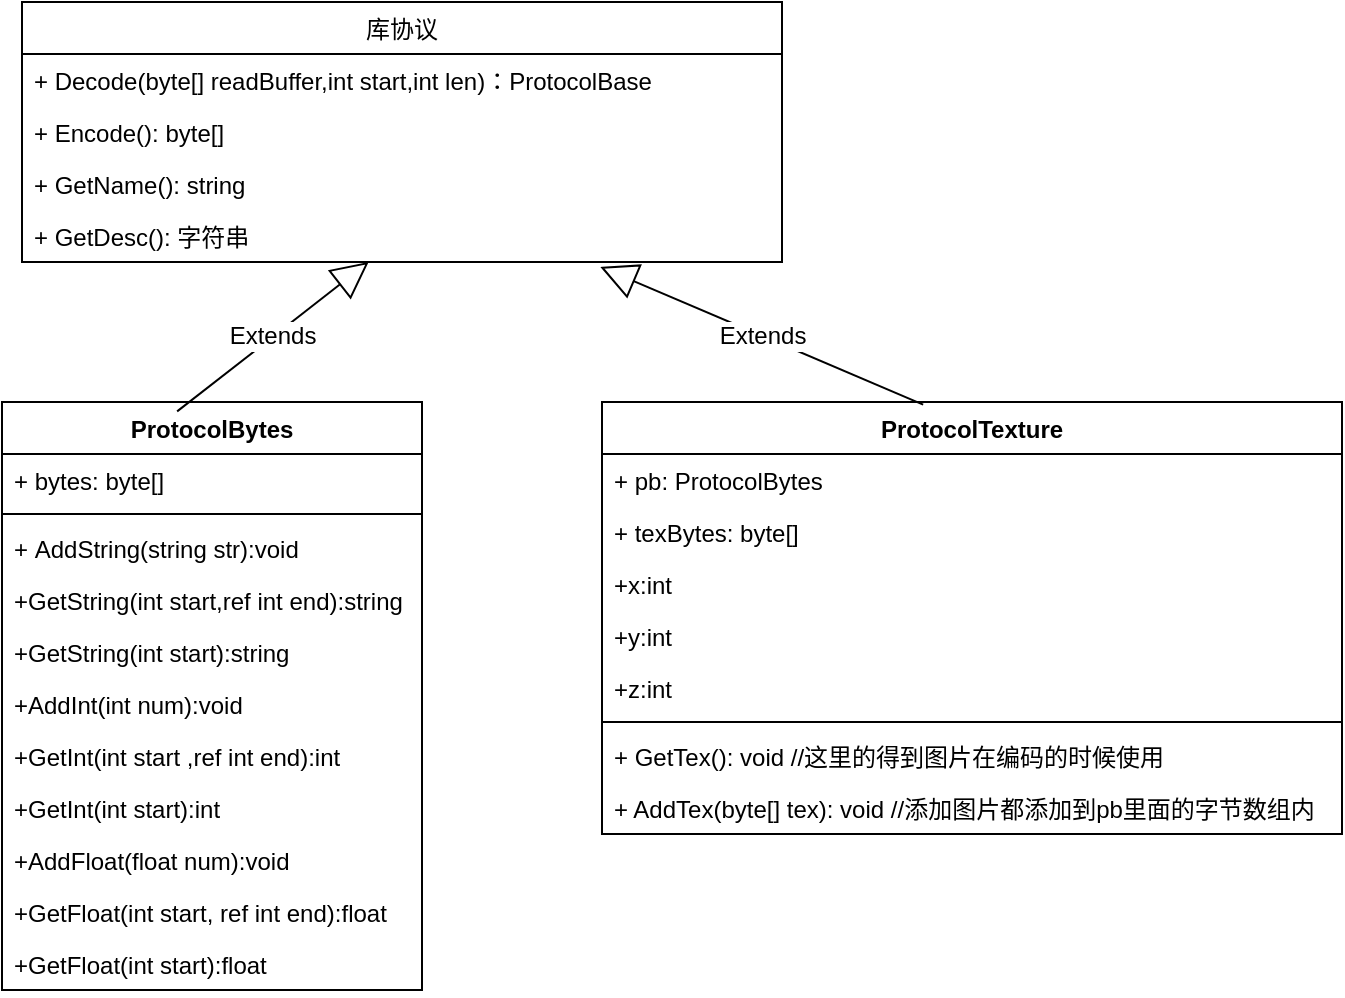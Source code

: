 <mxfile version="17.0.0" type="github">
  <diagram id="DBygFMPKqlgIvGjf5jtN" name="Page-1">
    <mxGraphModel dx="1109" dy="623" grid="1" gridSize="10" guides="1" tooltips="1" connect="1" arrows="1" fold="1" page="1" pageScale="1" pageWidth="827" pageHeight="1169" math="0" shadow="0">
      <root>
        <mxCell id="0" />
        <mxCell id="1" parent="0" />
        <object label="库协议" aa="" id="GdMeVJB9ZyJCCz1JmPij-1">
          <mxCell style="swimlane;fontStyle=0;childLayout=stackLayout;horizontal=1;startSize=26;fillColor=none;horizontalStack=0;resizeParent=1;resizeParentMax=0;resizeLast=0;collapsible=1;marginBottom=0;direction=east;" vertex="1" parent="1">
            <mxGeometry x="50" y="50" width="380" height="130" as="geometry">
              <mxRectangle x="90" y="40" width="100" height="26" as="alternateBounds" />
            </mxGeometry>
          </mxCell>
        </object>
        <mxCell id="GdMeVJB9ZyJCCz1JmPij-2" value="+ Decode(byte[] readBuffer,int start,int len)：ProtocolBase" style="text;strokeColor=none;fillColor=none;align=left;verticalAlign=top;spacingLeft=4;spacingRight=4;overflow=hidden;rotatable=0;points=[[0,0.5],[1,0.5]];portConstraint=eastwest;" vertex="1" parent="GdMeVJB9ZyJCCz1JmPij-1">
          <mxGeometry y="26" width="380" height="26" as="geometry" />
        </mxCell>
        <mxCell id="GdMeVJB9ZyJCCz1JmPij-3" value="+ Encode(): byte[]" style="text;strokeColor=none;fillColor=none;align=left;verticalAlign=top;spacingLeft=4;spacingRight=4;overflow=hidden;rotatable=0;points=[[0,0.5],[1,0.5]];portConstraint=eastwest;" vertex="1" parent="GdMeVJB9ZyJCCz1JmPij-1">
          <mxGeometry y="52" width="380" height="26" as="geometry" />
        </mxCell>
        <mxCell id="GdMeVJB9ZyJCCz1JmPij-4" value="+ GetName(): string" style="text;strokeColor=none;fillColor=none;align=left;verticalAlign=top;spacingLeft=4;spacingRight=4;overflow=hidden;rotatable=0;points=[[0,0.5],[1,0.5]];portConstraint=eastwest;" vertex="1" parent="GdMeVJB9ZyJCCz1JmPij-1">
          <mxGeometry y="78" width="380" height="26" as="geometry" />
        </mxCell>
        <mxCell id="GdMeVJB9ZyJCCz1JmPij-5" value="+ GetDesc(): 字符串" style="text;strokeColor=none;fillColor=none;align=left;verticalAlign=top;spacingLeft=4;spacingRight=4;overflow=hidden;rotatable=0;points=[[0,0.5],[1,0.5]];portConstraint=eastwest;" vertex="1" parent="GdMeVJB9ZyJCCz1JmPij-1">
          <mxGeometry y="104" width="380" height="26" as="geometry" />
        </mxCell>
        <mxCell id="GdMeVJB9ZyJCCz1JmPij-29" value="ProtocolBytes" style="swimlane;fontStyle=1;align=center;verticalAlign=top;childLayout=stackLayout;horizontal=1;startSize=26;horizontalStack=0;resizeParent=1;resizeParentMax=0;resizeLast=0;collapsible=1;marginBottom=0;labelBackgroundColor=default;fontFamily=Helvetica;fontSize=12;fontColor=default;strokeColor=default;strokeWidth=1;fillColor=none;" vertex="1" parent="1">
          <mxGeometry x="40" y="250" width="210" height="294" as="geometry" />
        </mxCell>
        <mxCell id="GdMeVJB9ZyJCCz1JmPij-30" value="+ bytes: byte[]" style="text;strokeColor=none;fillColor=none;align=left;verticalAlign=top;spacingLeft=4;spacingRight=4;overflow=hidden;rotatable=0;points=[[0,0.5],[1,0.5]];portConstraint=eastwest;labelBackgroundColor=default;fontFamily=Helvetica;fontSize=12;fontColor=default;" vertex="1" parent="GdMeVJB9ZyJCCz1JmPij-29">
          <mxGeometry y="26" width="210" height="26" as="geometry" />
        </mxCell>
        <mxCell id="GdMeVJB9ZyJCCz1JmPij-31" value="" style="line;strokeWidth=1;fillColor=none;align=left;verticalAlign=middle;spacingTop=-1;spacingLeft=3;spacingRight=3;rotatable=0;labelPosition=right;points=[];portConstraint=eastwest;labelBackgroundColor=default;fontFamily=Helvetica;fontSize=12;fontColor=default;" vertex="1" parent="GdMeVJB9ZyJCCz1JmPij-29">
          <mxGeometry y="52" width="210" height="8" as="geometry" />
        </mxCell>
        <mxCell id="GdMeVJB9ZyJCCz1JmPij-32" value="+ AddString(string str):void&#xa;" style="text;strokeColor=none;fillColor=none;align=left;verticalAlign=top;spacingLeft=4;spacingRight=4;overflow=hidden;rotatable=0;points=[[0,0.5],[1,0.5]];portConstraint=eastwest;labelBackgroundColor=default;fontFamily=Helvetica;fontSize=12;fontColor=default;" vertex="1" parent="GdMeVJB9ZyJCCz1JmPij-29">
          <mxGeometry y="60" width="210" height="26" as="geometry" />
        </mxCell>
        <mxCell id="GdMeVJB9ZyJCCz1JmPij-34" value="+GetString(int start,ref int end):string" style="text;strokeColor=none;fillColor=none;align=left;verticalAlign=top;spacingLeft=4;spacingRight=4;overflow=hidden;rotatable=0;points=[[0,0.5],[1,0.5]];portConstraint=eastwest;labelBackgroundColor=default;fontFamily=Helvetica;fontSize=12;fontColor=default;" vertex="1" parent="GdMeVJB9ZyJCCz1JmPij-29">
          <mxGeometry y="86" width="210" height="26" as="geometry" />
        </mxCell>
        <mxCell id="GdMeVJB9ZyJCCz1JmPij-35" value="+GetString(int start):string" style="text;strokeColor=none;fillColor=none;align=left;verticalAlign=top;spacingLeft=4;spacingRight=4;overflow=hidden;rotatable=0;points=[[0,0.5],[1,0.5]];portConstraint=eastwest;labelBackgroundColor=default;fontFamily=Helvetica;fontSize=12;fontColor=default;" vertex="1" parent="GdMeVJB9ZyJCCz1JmPij-29">
          <mxGeometry y="112" width="210" height="26" as="geometry" />
        </mxCell>
        <mxCell id="GdMeVJB9ZyJCCz1JmPij-36" value="+AddInt(int num):void" style="text;strokeColor=none;fillColor=none;align=left;verticalAlign=top;spacingLeft=4;spacingRight=4;overflow=hidden;rotatable=0;points=[[0,0.5],[1,0.5]];portConstraint=eastwest;labelBackgroundColor=default;fontFamily=Helvetica;fontSize=12;fontColor=default;" vertex="1" parent="GdMeVJB9ZyJCCz1JmPij-29">
          <mxGeometry y="138" width="210" height="26" as="geometry" />
        </mxCell>
        <mxCell id="GdMeVJB9ZyJCCz1JmPij-37" value="+GetInt(int start ,ref int end):int" style="text;strokeColor=none;fillColor=none;align=left;verticalAlign=top;spacingLeft=4;spacingRight=4;overflow=hidden;rotatable=0;points=[[0,0.5],[1,0.5]];portConstraint=eastwest;labelBackgroundColor=default;fontFamily=Helvetica;fontSize=12;fontColor=default;" vertex="1" parent="GdMeVJB9ZyJCCz1JmPij-29">
          <mxGeometry y="164" width="210" height="26" as="geometry" />
        </mxCell>
        <mxCell id="GdMeVJB9ZyJCCz1JmPij-38" value="+GetInt(int start):int" style="text;strokeColor=none;fillColor=none;align=left;verticalAlign=top;spacingLeft=4;spacingRight=4;overflow=hidden;rotatable=0;points=[[0,0.5],[1,0.5]];portConstraint=eastwest;labelBackgroundColor=default;fontFamily=Helvetica;fontSize=12;fontColor=default;" vertex="1" parent="GdMeVJB9ZyJCCz1JmPij-29">
          <mxGeometry y="190" width="210" height="26" as="geometry" />
        </mxCell>
        <mxCell id="GdMeVJB9ZyJCCz1JmPij-39" value="+AddFloat(float num):void" style="text;strokeColor=none;fillColor=none;align=left;verticalAlign=top;spacingLeft=4;spacingRight=4;overflow=hidden;rotatable=0;points=[[0,0.5],[1,0.5]];portConstraint=eastwest;labelBackgroundColor=default;fontFamily=Helvetica;fontSize=12;fontColor=default;" vertex="1" parent="GdMeVJB9ZyJCCz1JmPij-29">
          <mxGeometry y="216" width="210" height="26" as="geometry" />
        </mxCell>
        <mxCell id="GdMeVJB9ZyJCCz1JmPij-40" value="+GetFloat(int start, ref int end):float" style="text;strokeColor=none;fillColor=none;align=left;verticalAlign=top;spacingLeft=4;spacingRight=4;overflow=hidden;rotatable=0;points=[[0,0.5],[1,0.5]];portConstraint=eastwest;labelBackgroundColor=default;fontFamily=Helvetica;fontSize=12;fontColor=default;" vertex="1" parent="GdMeVJB9ZyJCCz1JmPij-29">
          <mxGeometry y="242" width="210" height="26" as="geometry" />
        </mxCell>
        <mxCell id="GdMeVJB9ZyJCCz1JmPij-41" value="+GetFloat(int start):float" style="text;strokeColor=none;fillColor=none;align=left;verticalAlign=top;spacingLeft=4;spacingRight=4;overflow=hidden;rotatable=0;points=[[0,0.5],[1,0.5]];portConstraint=eastwest;labelBackgroundColor=default;fontFamily=Helvetica;fontSize=12;fontColor=default;" vertex="1" parent="GdMeVJB9ZyJCCz1JmPij-29">
          <mxGeometry y="268" width="210" height="26" as="geometry" />
        </mxCell>
        <mxCell id="GdMeVJB9ZyJCCz1JmPij-33" value="Extends" style="endArrow=block;endSize=16;endFill=0;html=1;rounded=0;fontFamily=Helvetica;fontSize=12;fontColor=default;exitX=0.417;exitY=0.016;exitDx=0;exitDy=0;exitPerimeter=0;" edge="1" parent="1" source="GdMeVJB9ZyJCCz1JmPij-29" target="GdMeVJB9ZyJCCz1JmPij-5">
          <mxGeometry width="160" relative="1" as="geometry">
            <mxPoint x="250" y="290" as="sourcePoint" />
            <mxPoint x="410" y="290" as="targetPoint" />
          </mxGeometry>
        </mxCell>
        <mxCell id="GdMeVJB9ZyJCCz1JmPij-42" value="ProtocolTexture" style="swimlane;fontStyle=1;align=center;verticalAlign=top;childLayout=stackLayout;horizontal=1;startSize=26;horizontalStack=0;resizeParent=1;resizeParentMax=0;resizeLast=0;collapsible=1;marginBottom=0;labelBackgroundColor=default;fontFamily=Helvetica;fontSize=12;fontColor=default;strokeColor=default;strokeWidth=1;fillColor=none;" vertex="1" parent="1">
          <mxGeometry x="340" y="250" width="370" height="216" as="geometry" />
        </mxCell>
        <mxCell id="GdMeVJB9ZyJCCz1JmPij-43" value="+ pb: ProtocolBytes" style="text;strokeColor=none;fillColor=none;align=left;verticalAlign=top;spacingLeft=4;spacingRight=4;overflow=hidden;rotatable=0;points=[[0,0.5],[1,0.5]];portConstraint=eastwest;labelBackgroundColor=default;fontFamily=Helvetica;fontSize=12;fontColor=default;" vertex="1" parent="GdMeVJB9ZyJCCz1JmPij-42">
          <mxGeometry y="26" width="370" height="26" as="geometry" />
        </mxCell>
        <mxCell id="GdMeVJB9ZyJCCz1JmPij-46" value="+ texBytes: byte[]" style="text;strokeColor=none;fillColor=none;align=left;verticalAlign=top;spacingLeft=4;spacingRight=4;overflow=hidden;rotatable=0;points=[[0,0.5],[1,0.5]];portConstraint=eastwest;labelBackgroundColor=default;fontFamily=Helvetica;fontSize=12;fontColor=default;" vertex="1" parent="GdMeVJB9ZyJCCz1JmPij-42">
          <mxGeometry y="52" width="370" height="26" as="geometry" />
        </mxCell>
        <mxCell id="GdMeVJB9ZyJCCz1JmPij-48" value="+x:int" style="text;strokeColor=none;fillColor=none;align=left;verticalAlign=top;spacingLeft=4;spacingRight=4;overflow=hidden;rotatable=0;points=[[0,0.5],[1,0.5]];portConstraint=eastwest;labelBackgroundColor=default;fontFamily=Helvetica;fontSize=12;fontColor=default;" vertex="1" parent="GdMeVJB9ZyJCCz1JmPij-42">
          <mxGeometry y="78" width="370" height="26" as="geometry" />
        </mxCell>
        <mxCell id="GdMeVJB9ZyJCCz1JmPij-49" value="+y:int" style="text;strokeColor=none;fillColor=none;align=left;verticalAlign=top;spacingLeft=4;spacingRight=4;overflow=hidden;rotatable=0;points=[[0,0.5],[1,0.5]];portConstraint=eastwest;labelBackgroundColor=default;fontFamily=Helvetica;fontSize=12;fontColor=default;" vertex="1" parent="GdMeVJB9ZyJCCz1JmPij-42">
          <mxGeometry y="104" width="370" height="26" as="geometry" />
        </mxCell>
        <mxCell id="GdMeVJB9ZyJCCz1JmPij-50" value="+z:int" style="text;strokeColor=none;fillColor=none;align=left;verticalAlign=top;spacingLeft=4;spacingRight=4;overflow=hidden;rotatable=0;points=[[0,0.5],[1,0.5]];portConstraint=eastwest;labelBackgroundColor=default;fontFamily=Helvetica;fontSize=12;fontColor=default;" vertex="1" parent="GdMeVJB9ZyJCCz1JmPij-42">
          <mxGeometry y="130" width="370" height="26" as="geometry" />
        </mxCell>
        <mxCell id="GdMeVJB9ZyJCCz1JmPij-44" value="" style="line;strokeWidth=1;fillColor=none;align=left;verticalAlign=middle;spacingTop=-1;spacingLeft=3;spacingRight=3;rotatable=0;labelPosition=right;points=[];portConstraint=eastwest;labelBackgroundColor=default;fontFamily=Helvetica;fontSize=12;fontColor=default;" vertex="1" parent="GdMeVJB9ZyJCCz1JmPij-42">
          <mxGeometry y="156" width="370" height="8" as="geometry" />
        </mxCell>
        <mxCell id="GdMeVJB9ZyJCCz1JmPij-45" value="+ GetTex(): void //这里的得到图片在编码的时候使用" style="text;strokeColor=none;fillColor=none;align=left;verticalAlign=top;spacingLeft=4;spacingRight=4;overflow=hidden;rotatable=0;points=[[0,0.5],[1,0.5]];portConstraint=eastwest;labelBackgroundColor=default;fontFamily=Helvetica;fontSize=12;fontColor=default;" vertex="1" parent="GdMeVJB9ZyJCCz1JmPij-42">
          <mxGeometry y="164" width="370" height="26" as="geometry" />
        </mxCell>
        <mxCell id="GdMeVJB9ZyJCCz1JmPij-51" value="+ AddTex(byte[] tex): void //添加图片都添加到pb里面的字节数组内" style="text;strokeColor=none;fillColor=none;align=left;verticalAlign=top;spacingLeft=4;spacingRight=4;overflow=hidden;rotatable=0;points=[[0,0.5],[1,0.5]];portConstraint=eastwest;labelBackgroundColor=default;fontFamily=Helvetica;fontSize=12;fontColor=default;" vertex="1" parent="GdMeVJB9ZyJCCz1JmPij-42">
          <mxGeometry y="190" width="370" height="26" as="geometry" />
        </mxCell>
        <mxCell id="GdMeVJB9ZyJCCz1JmPij-52" value="Extends" style="endArrow=block;endSize=16;endFill=0;html=1;rounded=0;fontFamily=Helvetica;fontSize=12;fontColor=default;exitX=0.434;exitY=0.006;exitDx=0;exitDy=0;exitPerimeter=0;entryX=0.761;entryY=1.094;entryDx=0;entryDy=0;entryPerimeter=0;" edge="1" parent="1" source="GdMeVJB9ZyJCCz1JmPij-42" target="GdMeVJB9ZyJCCz1JmPij-5">
          <mxGeometry width="160" relative="1" as="geometry">
            <mxPoint x="220" y="430" as="sourcePoint" />
            <mxPoint x="380" y="430" as="targetPoint" />
          </mxGeometry>
        </mxCell>
      </root>
    </mxGraphModel>
  </diagram>
</mxfile>

